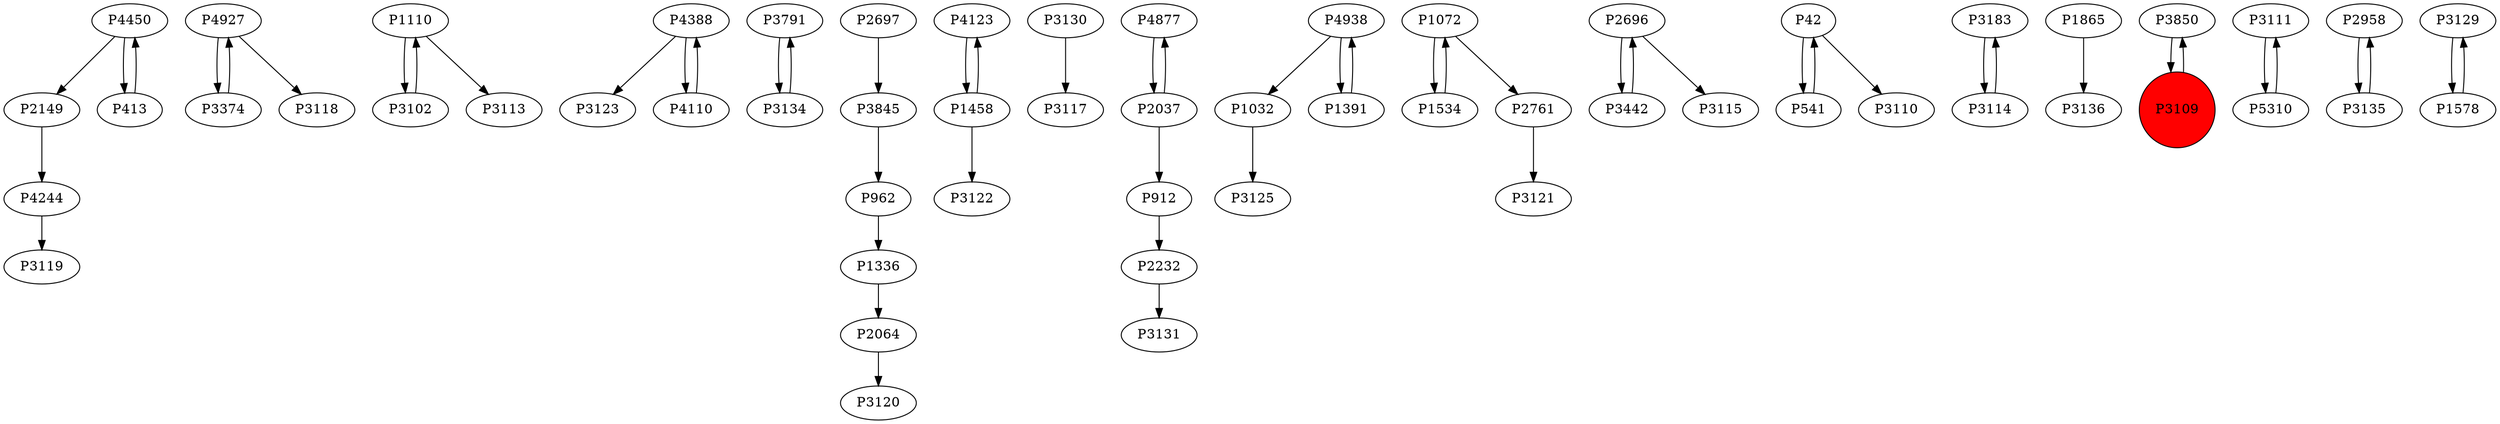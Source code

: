 digraph {
	P2149 -> P4244
	P4927 -> P3374
	P1110 -> P3102
	P4388 -> P3123
	P3791 -> P3134
	P2064 -> P3120
	P4123 -> P1458
	P3130 -> P3117
	P4450 -> P2149
	P1336 -> P2064
	P4877 -> P2037
	P1110 -> P3113
	P4938 -> P1032
	P4388 -> P4110
	P2761 -> P3121
	P1391 -> P4938
	P4927 -> P3118
	P3102 -> P1110
	P2037 -> P912
	P413 -> P4450
	P2696 -> P3442
	P2232 -> P3131
	P2037 -> P4877
	P1458 -> P4123
	P42 -> P541
	P3183 -> P3114
	P1865 -> P3136
	P912 -> P2232
	P3850 -> P3109
	P3374 -> P4927
	P42 -> P3110
	P1458 -> P3122
	P4110 -> P4388
	P4450 -> P413
	P1032 -> P3125
	P3111 -> P5310
	P4938 -> P1391
	P962 -> P1336
	P2958 -> P3135
	P2696 -> P3115
	P4244 -> P3119
	P1534 -> P1072
	P3114 -> P3183
	P541 -> P42
	P3129 -> P1578
	P3134 -> P3791
	P1578 -> P3129
	P3442 -> P2696
	P5310 -> P3111
	P3135 -> P2958
	P3109 -> P3850
	P1072 -> P1534
	P3845 -> P962
	P2697 -> P3845
	P1072 -> P2761
	P3109 [shape=circle]
	P3109 [style=filled]
	P3109 [fillcolor=red]
}